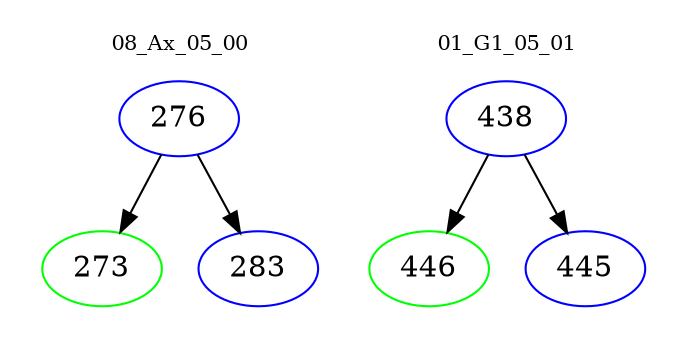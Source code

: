 digraph{
subgraph cluster_0 {
color = white
label = "08_Ax_05_00";
fontsize=10;
T0_276 [label="276", color="blue"]
T0_276 -> T0_273 [color="black"]
T0_273 [label="273", color="green"]
T0_276 -> T0_283 [color="black"]
T0_283 [label="283", color="blue"]
}
subgraph cluster_1 {
color = white
label = "01_G1_05_01";
fontsize=10;
T1_438 [label="438", color="blue"]
T1_438 -> T1_446 [color="black"]
T1_446 [label="446", color="green"]
T1_438 -> T1_445 [color="black"]
T1_445 [label="445", color="blue"]
}
}

